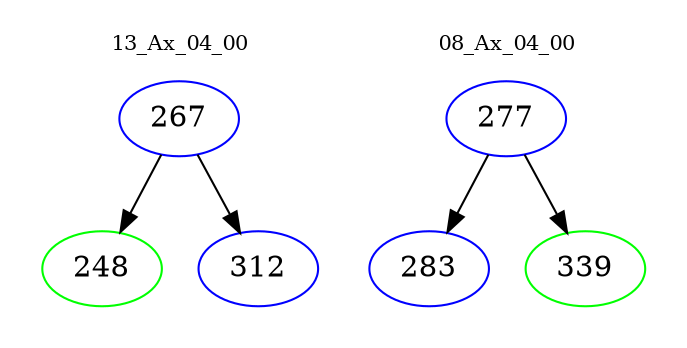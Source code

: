 digraph{
subgraph cluster_0 {
color = white
label = "13_Ax_04_00";
fontsize=10;
T0_267 [label="267", color="blue"]
T0_267 -> T0_248 [color="black"]
T0_248 [label="248", color="green"]
T0_267 -> T0_312 [color="black"]
T0_312 [label="312", color="blue"]
}
subgraph cluster_1 {
color = white
label = "08_Ax_04_00";
fontsize=10;
T1_277 [label="277", color="blue"]
T1_277 -> T1_283 [color="black"]
T1_283 [label="283", color="blue"]
T1_277 -> T1_339 [color="black"]
T1_339 [label="339", color="green"]
}
}
